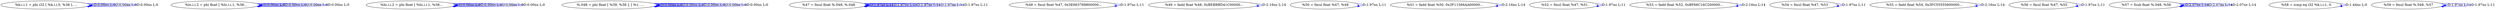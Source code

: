 digraph {
Node0x25ef690[label="  %k.i.i.1 = phi i32 [ %k.i.i.0, %38 ], ..."];
Node0x25ef690 -> Node0x25ef690[label="D:0.00ns L:0",color=blue];
Node0x25ef690 -> Node0x25ef690[label="D:0.00ns L:0",color=blue];
Node0x25ef690 -> Node0x25ef690[label="D:0.00ns L:0",color=blue];
Node0x25ef770[label="  %lo.i.i.2 = phi float [ %lo.i.i.1, %38..."];
Node0x25ef770 -> Node0x25ef770[label="D:0.00ns L:0",color=blue];
Node0x25ef770 -> Node0x25ef770[label="D:0.00ns L:0",color=blue];
Node0x25ef770 -> Node0x25ef770[label="D:0.00ns L:0",color=blue];
Node0x25ef770 -> Node0x25ef770[label="D:0.00ns L:0",color=blue];
Node0x25ef850[label="  %hi.i.i.2 = phi float [ %hi.i.i.1, %38..."];
Node0x25ef850 -> Node0x25ef850[label="D:0.00ns L:0",color=blue];
Node0x25ef850 -> Node0x25ef850[label="D:0.00ns L:0",color=blue];
Node0x25ef850 -> Node0x25ef850[label="D:0.00ns L:0",color=blue];
Node0x25ef850 -> Node0x25ef850[label="D:0.00ns L:0",color=blue];
Node0x25ef930[label="  %.048 = phi float [ %39, %38 ], [ %1, ..."];
Node0x25ef930 -> Node0x25ef930[label="D:0.00ns L:0",color=blue];
Node0x25ef930 -> Node0x25ef930[label="D:0.00ns L:0",color=blue];
Node0x25ef930 -> Node0x25ef930[label="D:0.00ns L:0",color=blue];
Node0x25ef930 -> Node0x25ef930[label="D:0.00ns L:0",color=blue];
Node0x25ef930 -> Node0x25ef930[label="D:0.00ns L:0",color=blue];
Node0x25efa10[label="  %47 = fmul float %.048, %.048"];
Node0x25efa10 -> Node0x25efa10[label="D:1.97ns L:11",color=blue];
Node0x25efa10 -> Node0x25efa10[label="D:1.97ns L:11",color=blue];
Node0x25efa10 -> Node0x25efa10[label="D:1.97ns L:11",color=blue];
Node0x25efa10 -> Node0x25efa10[label="D:1.97ns L:11",color=blue];
Node0x25efa10 -> Node0x25efa10[label="D:1.97ns L:11",color=blue];
Node0x25efaf0[label="  %48 = fmul float %47, 0x3E663769800000..."];
Node0x25efaf0 -> Node0x25efaf0[label="D:1.97ns L:11",color=blue];
Node0x25efbd0[label="  %49 = fadd float %48, 0xBEBBBD41C00000..."];
Node0x25efbd0 -> Node0x25efbd0[label="D:2.16ns L:14",color=blue];
Node0x25efcb0[label="  %50 = fmul float %47, %49"];
Node0x25efcb0 -> Node0x25efcb0[label="D:1.97ns L:11",color=blue];
Node0x25efd90[label="  %51 = fadd float %50, 0x3F11566AA00000..."];
Node0x25efd90 -> Node0x25efd90[label="D:2.16ns L:14",color=blue];
Node0x25efe70[label="  %52 = fmul float %47, %51"];
Node0x25efe70 -> Node0x25efe70[label="D:1.97ns L:11",color=blue];
Node0x25eff50[label="  %53 = fadd float %52, 0xBF66C16C200000..."];
Node0x25eff50 -> Node0x25eff50[label="D:2.16ns L:14",color=blue];
Node0x25f0030[label="  %54 = fmul float %47, %53"];
Node0x25f0030 -> Node0x25f0030[label="D:1.97ns L:11",color=blue];
Node0x25f0110[label="  %55 = fadd float %54, 0x3FC55555600000..."];
Node0x25f0110 -> Node0x25f0110[label="D:2.16ns L:14",color=blue];
Node0x25f01f0[label="  %56 = fmul float %47, %55"];
Node0x25f01f0 -> Node0x25f01f0[label="D:1.97ns L:11",color=blue];
Node0x25f02d0[label="  %57 = fsub float %.048, %56"];
Node0x25f02d0 -> Node0x25f02d0[label="D:2.07ns L:14",color=blue];
Node0x25f02d0 -> Node0x25f02d0[label="D:2.07ns L:14",color=blue];
Node0x25f02d0 -> Node0x25f02d0[label="D:2.07ns L:14",color=blue];
Node0x25f03b0[label="  %58 = icmp eq i32 %k.i.i.1, 0"];
Node0x25f03b0 -> Node0x25f03b0[label="D:1.44ns L:0",color=blue];
Node0x25f0490[label="  %59 = fmul float %.048, %57"];
Node0x25f0490 -> Node0x25f0490[label="D:1.97ns L:11",color=blue];
Node0x25f0490 -> Node0x25f0490[label="D:1.97ns L:11",color=blue];
}
